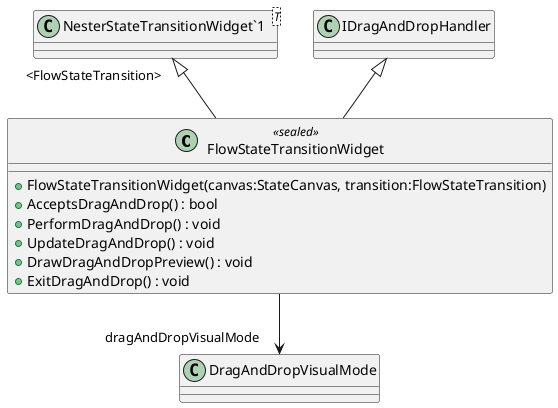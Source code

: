 @startuml
class FlowStateTransitionWidget <<sealed>> {
    + FlowStateTransitionWidget(canvas:StateCanvas, transition:FlowStateTransition)
    + AcceptsDragAndDrop() : bool
    + PerformDragAndDrop() : void
    + UpdateDragAndDrop() : void
    + DrawDragAndDropPreview() : void
    + ExitDragAndDrop() : void
}
class "NesterStateTransitionWidget`1"<T> {
}
"NesterStateTransitionWidget`1" "<FlowStateTransition>" <|-- FlowStateTransitionWidget
IDragAndDropHandler <|-- FlowStateTransitionWidget
FlowStateTransitionWidget --> "dragAndDropVisualMode" DragAndDropVisualMode
@enduml
